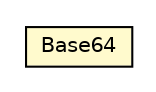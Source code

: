#!/usr/local/bin/dot
#
# Class diagram 
# Generated by UMLGraph version R5_6-24-gf6e263 (http://www.umlgraph.org/)
#

digraph G {
	edge [fontname="Helvetica",fontsize=10,labelfontname="Helvetica",labelfontsize=10];
	node [fontname="Helvetica",fontsize=10,shape=plaintext];
	nodesep=0.25;
	ranksep=0.5;
	// net.trajano.auth.internal.Base64
	c193 [label=<<table title="net.trajano.auth.internal.Base64" border="0" cellborder="1" cellspacing="0" cellpadding="2" port="p" bgcolor="lemonChiffon" href="./Base64.html">
		<tr><td><table border="0" cellspacing="0" cellpadding="1">
<tr><td align="center" balign="center"> Base64 </td></tr>
		</table></td></tr>
		</table>>, URL="./Base64.html", fontname="Helvetica", fontcolor="black", fontsize=10.0];
}

